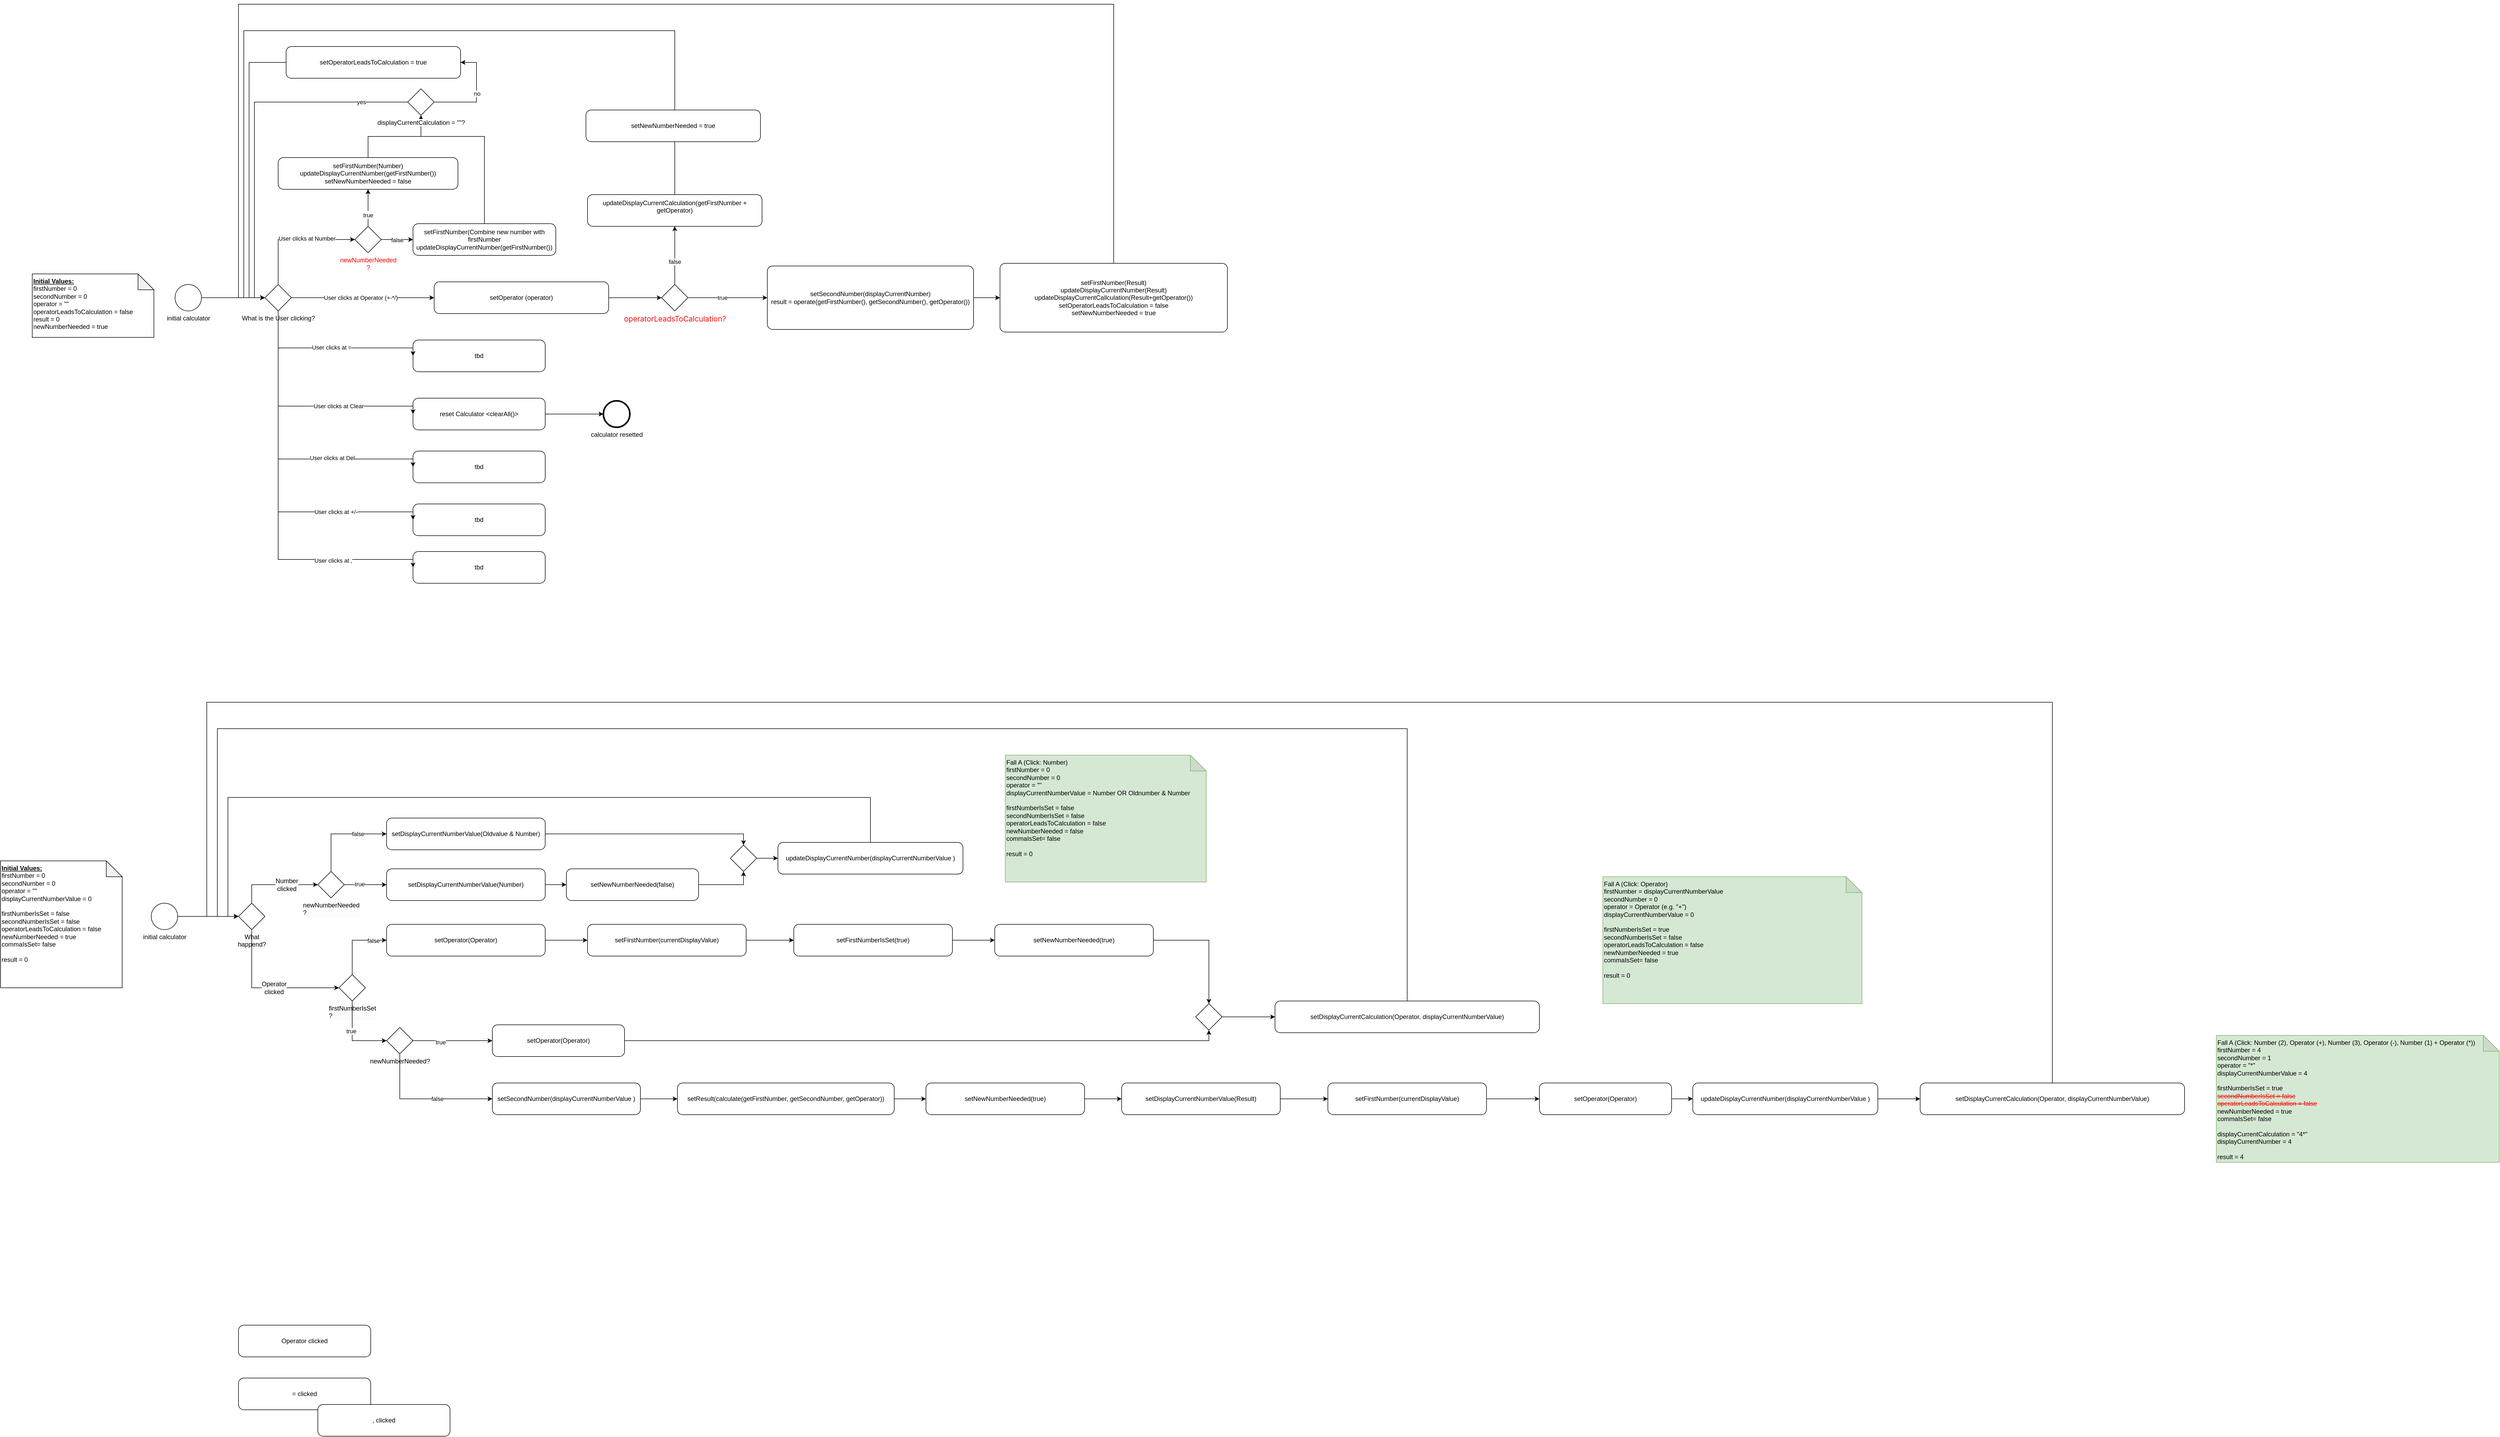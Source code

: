 <mxfile version="24.6.4" type="github">
  <diagram name="Seite-1" id="TULq9JBRfpRznfRxP_a6">
    <mxGraphModel dx="5179" dy="4269" grid="1" gridSize="10" guides="1" tooltips="1" connect="1" arrows="1" fold="1" page="1" pageScale="1" pageWidth="827" pageHeight="1169" math="0" shadow="0">
      <root>
        <mxCell id="0" />
        <mxCell id="1" parent="0" />
        <mxCell id="A2neJB4XEHQH3khW_i38-1" value="initial calculator&lt;div&gt;&lt;br&gt;&lt;/div&gt;" style="points=[[0.145,0.145,0],[0.5,0,0],[0.855,0.145,0],[1,0.5,0],[0.855,0.855,0],[0.5,1,0],[0.145,0.855,0],[0,0.5,0]];shape=mxgraph.bpmn.event;html=1;verticalLabelPosition=bottom;labelBackgroundColor=#ffffff;verticalAlign=top;align=center;perimeter=ellipsePerimeter;outlineConnect=0;aspect=fixed;outline=standard;symbol=general;" parent="1" vertex="1">
          <mxGeometry x="50" y="160" width="50" height="50" as="geometry" />
        </mxCell>
        <mxCell id="A2neJB4XEHQH3khW_i38-10" value="" style="edgeStyle=orthogonalEdgeStyle;rounded=0;orthogonalLoop=1;jettySize=auto;html=1;entryX=0;entryY=0.5;entryDx=0;entryDy=0;entryPerimeter=0;" parent="1" source="A2neJB4XEHQH3khW_i38-3" target="Fg-CaH6uWcmNjKKQL-Lb-53" edge="1">
          <mxGeometry relative="1" as="geometry">
            <mxPoint x="777" y="185" as="targetPoint" />
          </mxGeometry>
        </mxCell>
        <mxCell id="A2neJB4XEHQH3khW_i38-12" value="User clicks at Operator (+-*/)" style="edgeLabel;html=1;align=center;verticalAlign=middle;resizable=0;points=[];" parent="A2neJB4XEHQH3khW_i38-10" vertex="1" connectable="0">
          <mxGeometry x="-0.438" y="1" relative="1" as="geometry">
            <mxPoint x="55" y="1" as="offset" />
          </mxGeometry>
        </mxCell>
        <object label="What is the User clicking?" firstNumber="0" placeholders="1" operator="empty" secondNumber="0" displayCurrentCalculation="empty" displayCurrentNumber="0" operatorLeadsToCalculation="false" id="A2neJB4XEHQH3khW_i38-3">
          <mxCell style="points=[[0.25,0.25,0],[0.5,0,0],[0.75,0.25,0],[1,0.5,0],[0.75,0.75,0],[0.5,1,0],[0.25,0.75,0],[0,0.5,0]];shape=mxgraph.bpmn.gateway2;html=1;verticalLabelPosition=bottom;labelBackgroundColor=#ffffff;verticalAlign=top;align=center;perimeter=rhombusPerimeter;outlineConnect=0;outline=none;symbol=none;shadow=0;editable=1;movable=1;resizable=1;rotatable=1;deletable=1;locked=0;connectable=1;" parent="1" vertex="1">
            <mxGeometry x="220" y="160" width="50" height="50" as="geometry" />
          </mxCell>
        </object>
        <mxCell id="A2neJB4XEHQH3khW_i38-4" style="edgeStyle=orthogonalEdgeStyle;rounded=0;orthogonalLoop=1;jettySize=auto;html=1;entryX=0;entryY=0.5;entryDx=0;entryDy=0;entryPerimeter=0;" parent="1" source="A2neJB4XEHQH3khW_i38-1" target="A2neJB4XEHQH3khW_i38-3" edge="1">
          <mxGeometry relative="1" as="geometry" />
        </mxCell>
        <mxCell id="A2neJB4XEHQH3khW_i38-6" style="edgeStyle=orthogonalEdgeStyle;rounded=0;orthogonalLoop=1;jettySize=auto;html=1;entryX=0;entryY=0.5;entryDx=0;entryDy=0;entryPerimeter=0;exitX=0.5;exitY=0;exitDx=0;exitDy=0;exitPerimeter=0;" parent="1" source="A2neJB4XEHQH3khW_i38-3" target="Fg-CaH6uWcmNjKKQL-Lb-3" edge="1">
          <mxGeometry relative="1" as="geometry" />
        </mxCell>
        <mxCell id="A2neJB4XEHQH3khW_i38-7" value="User clicks at Number" style="edgeLabel;html=1;align=center;verticalAlign=middle;resizable=0;points=[];" parent="A2neJB4XEHQH3khW_i38-6" vertex="1" connectable="0">
          <mxGeometry x="0.203" y="2" relative="1" as="geometry">
            <mxPoint as="offset" />
          </mxGeometry>
        </mxCell>
        <object label="reset Calculator &amp;lt;clearAll()&amp;gt;" firstNumber="0" Operator="empty" secondNumber="0" displayCurrentCalculation="empty" displayCurrentNumber="0" id="A2neJB4XEHQH3khW_i38-13">
          <mxCell style="points=[[0.25,0,0],[0.5,0,0],[0.75,0,0],[1,0.25,0],[1,0.5,0],[1,0.75,0],[0.75,1,0],[0.5,1,0],[0.25,1,0],[0,0.75,0],[0,0.5,0],[0,0.25,0]];shape=mxgraph.bpmn.task;whiteSpace=wrap;rectStyle=rounded;size=10;html=1;container=1;expand=0;collapsible=0;taskMarker=abstract;" parent="1" vertex="1">
            <mxGeometry x="500" y="375" width="250" height="60" as="geometry" />
          </mxCell>
        </object>
        <mxCell id="A2neJB4XEHQH3khW_i38-14" style="edgeStyle=orthogonalEdgeStyle;rounded=0;orthogonalLoop=1;jettySize=auto;html=1;entryX=0;entryY=0.5;entryDx=0;entryDy=0;entryPerimeter=0;" parent="1" source="A2neJB4XEHQH3khW_i38-3" target="A2neJB4XEHQH3khW_i38-13" edge="1">
          <mxGeometry relative="1" as="geometry">
            <Array as="points">
              <mxPoint x="245" y="390" />
            </Array>
          </mxGeometry>
        </mxCell>
        <mxCell id="A2neJB4XEHQH3khW_i38-15" value="User clicks at Clear" style="edgeLabel;html=1;align=center;verticalAlign=middle;resizable=0;points=[];" parent="A2neJB4XEHQH3khW_i38-14" vertex="1" connectable="0">
          <mxGeometry x="-0.121" y="-1" relative="1" as="geometry">
            <mxPoint x="96" y="-1" as="offset" />
          </mxGeometry>
        </mxCell>
        <mxCell id="A2neJB4XEHQH3khW_i38-16" value="tbd" style="points=[[0.25,0,0],[0.5,0,0],[0.75,0,0],[1,0.25,0],[1,0.5,0],[1,0.75,0],[0.75,1,0],[0.5,1,0],[0.25,1,0],[0,0.75,0],[0,0.5,0],[0,0.25,0]];shape=mxgraph.bpmn.task;whiteSpace=wrap;rectStyle=rounded;size=10;html=1;container=1;expand=0;collapsible=0;taskMarker=abstract;" parent="1" vertex="1">
          <mxGeometry x="500" y="475" width="250" height="60" as="geometry" />
        </mxCell>
        <mxCell id="A2neJB4XEHQH3khW_i38-17" style="edgeStyle=orthogonalEdgeStyle;rounded=0;orthogonalLoop=1;jettySize=auto;html=1;entryX=0;entryY=0.5;entryDx=0;entryDy=0;entryPerimeter=0;exitX=0.5;exitY=1;exitDx=0;exitDy=0;exitPerimeter=0;" parent="1" source="A2neJB4XEHQH3khW_i38-3" target="A2neJB4XEHQH3khW_i38-16" edge="1">
          <mxGeometry relative="1" as="geometry">
            <mxPoint x="255" y="220" as="sourcePoint" />
            <mxPoint x="510" y="290" as="targetPoint" />
            <Array as="points">
              <mxPoint x="245" y="490" />
            </Array>
          </mxGeometry>
        </mxCell>
        <mxCell id="A2neJB4XEHQH3khW_i38-18" value="User clicks at Del" style="edgeLabel;html=1;align=center;verticalAlign=middle;resizable=0;points=[];" parent="A2neJB4XEHQH3khW_i38-17" vertex="1" connectable="0">
          <mxGeometry x="-0.121" y="-1" relative="1" as="geometry">
            <mxPoint x="103" y="36" as="offset" />
          </mxGeometry>
        </mxCell>
        <mxCell id="A2neJB4XEHQH3khW_i38-19" value="tbd" style="points=[[0.25,0,0],[0.5,0,0],[0.75,0,0],[1,0.25,0],[1,0.5,0],[1,0.75,0],[0.75,1,0],[0.5,1,0],[0.25,1,0],[0,0.75,0],[0,0.5,0],[0,0.25,0]];shape=mxgraph.bpmn.task;whiteSpace=wrap;rectStyle=rounded;size=10;html=1;container=1;expand=0;collapsible=0;taskMarker=abstract;" parent="1" vertex="1">
          <mxGeometry x="500" y="575" width="250" height="60" as="geometry" />
        </mxCell>
        <mxCell id="A2neJB4XEHQH3khW_i38-20" style="edgeStyle=orthogonalEdgeStyle;rounded=0;orthogonalLoop=1;jettySize=auto;html=1;entryX=0;entryY=0.5;entryDx=0;entryDy=0;entryPerimeter=0;" parent="1" source="A2neJB4XEHQH3khW_i38-3" target="A2neJB4XEHQH3khW_i38-19" edge="1">
          <mxGeometry relative="1" as="geometry">
            <Array as="points">
              <mxPoint x="245" y="590" />
            </Array>
          </mxGeometry>
        </mxCell>
        <mxCell id="A2neJB4XEHQH3khW_i38-22" value="User clicks at +/-" style="edgeLabel;html=1;align=center;verticalAlign=middle;resizable=0;points=[];" parent="A2neJB4XEHQH3khW_i38-20" vertex="1" connectable="0">
          <mxGeometry x="0.566" relative="1" as="geometry">
            <mxPoint x="-20" as="offset" />
          </mxGeometry>
        </mxCell>
        <mxCell id="A2neJB4XEHQH3khW_i38-23" value="tbd" style="points=[[0.25,0,0],[0.5,0,0],[0.75,0,0],[1,0.25,0],[1,0.5,0],[1,0.75,0],[0.75,1,0],[0.5,1,0],[0.25,1,0],[0,0.75,0],[0,0.5,0],[0,0.25,0]];shape=mxgraph.bpmn.task;whiteSpace=wrap;rectStyle=rounded;size=10;html=1;container=1;expand=0;collapsible=0;taskMarker=abstract;" parent="1" vertex="1">
          <mxGeometry x="500" y="665" width="250" height="60" as="geometry" />
        </mxCell>
        <mxCell id="A2neJB4XEHQH3khW_i38-24" style="edgeStyle=orthogonalEdgeStyle;rounded=0;orthogonalLoop=1;jettySize=auto;html=1;entryX=0;entryY=0.5;entryDx=0;entryDy=0;entryPerimeter=0;" parent="1" source="A2neJB4XEHQH3khW_i38-3" target="A2neJB4XEHQH3khW_i38-23" edge="1">
          <mxGeometry relative="1" as="geometry">
            <Array as="points">
              <mxPoint x="245" y="680" />
            </Array>
          </mxGeometry>
        </mxCell>
        <mxCell id="A2neJB4XEHQH3khW_i38-25" value="User clicks at ," style="edgeLabel;html=1;align=center;verticalAlign=middle;resizable=0;points=[];" parent="A2neJB4XEHQH3khW_i38-24" vertex="1" connectable="0">
          <mxGeometry x="0.55" y="-2" relative="1" as="geometry">
            <mxPoint as="offset" />
          </mxGeometry>
        </mxCell>
        <mxCell id="A2neJB4XEHQH3khW_i38-26" value="tbd" style="points=[[0.25,0,0],[0.5,0,0],[0.75,0,0],[1,0.25,0],[1,0.5,0],[1,0.75,0],[0.75,1,0],[0.5,1,0],[0.25,1,0],[0,0.75,0],[0,0.5,0],[0,0.25,0]];shape=mxgraph.bpmn.task;whiteSpace=wrap;rectStyle=rounded;size=10;html=1;container=1;expand=0;collapsible=0;taskMarker=abstract;" parent="1" vertex="1">
          <mxGeometry x="500" y="265" width="250" height="60" as="geometry" />
        </mxCell>
        <mxCell id="A2neJB4XEHQH3khW_i38-27" style="edgeStyle=orthogonalEdgeStyle;rounded=0;orthogonalLoop=1;jettySize=auto;html=1;entryX=0;entryY=0.5;entryDx=0;entryDy=0;entryPerimeter=0;" parent="1" source="A2neJB4XEHQH3khW_i38-3" target="A2neJB4XEHQH3khW_i38-26" edge="1">
          <mxGeometry relative="1" as="geometry">
            <Array as="points">
              <mxPoint x="245" y="280" />
            </Array>
          </mxGeometry>
        </mxCell>
        <mxCell id="A2neJB4XEHQH3khW_i38-28" value="User clicks at =" style="edgeLabel;html=1;align=center;verticalAlign=middle;resizable=0;points=[];" parent="A2neJB4XEHQH3khW_i38-27" vertex="1" connectable="0">
          <mxGeometry x="0.007" y="1" relative="1" as="geometry">
            <mxPoint as="offset" />
          </mxGeometry>
        </mxCell>
        <object label="calculator resetted" firstNumber="0" operator="empty" secondNumber="0" displayCurrentCalculation="empty" displayCurrentNumber="0" id="A2neJB4XEHQH3khW_i38-30">
          <mxCell style="points=[[0.145,0.145,0],[0.5,0,0],[0.855,0.145,0],[1,0.5,0],[0.855,0.855,0],[0.5,1,0],[0.145,0.855,0],[0,0.5,0]];shape=mxgraph.bpmn.event;html=1;verticalLabelPosition=bottom;labelBackgroundColor=#ffffff;verticalAlign=top;align=center;perimeter=ellipsePerimeter;outlineConnect=0;aspect=fixed;outline=end;symbol=terminate2;" parent="1" vertex="1">
            <mxGeometry x="860" y="380" width="50" height="50" as="geometry" />
          </mxCell>
        </object>
        <mxCell id="A2neJB4XEHQH3khW_i38-31" style="edgeStyle=orthogonalEdgeStyle;rounded=0;orthogonalLoop=1;jettySize=auto;html=1;entryX=0;entryY=0.5;entryDx=0;entryDy=0;entryPerimeter=0;" parent="1" source="A2neJB4XEHQH3khW_i38-13" target="A2neJB4XEHQH3khW_i38-30" edge="1">
          <mxGeometry relative="1" as="geometry" />
        </mxCell>
        <mxCell id="Fg-CaH6uWcmNjKKQL-Lb-40" style="edgeStyle=orthogonalEdgeStyle;rounded=0;orthogonalLoop=1;jettySize=auto;html=1;" parent="1" source="Fg-CaH6uWcmNjKKQL-Lb-2" target="Fg-CaH6uWcmNjKKQL-Lb-34" edge="1">
          <mxGeometry relative="1" as="geometry">
            <Array as="points">
              <mxPoint x="635" y="-120" />
              <mxPoint x="515" y="-120" />
            </Array>
          </mxGeometry>
        </mxCell>
        <object label="&lt;div&gt;&lt;span style=&quot;background-color: initial;&quot;&gt;setFirstNumber(&lt;/span&gt;Combine new number with firstNumber&lt;br&gt;&lt;/div&gt;updateDisplayCurrentNumber(getFirstNumber())" firstNumber="0" Operator="empty" secondNumber="0" displayCurrentCalculation="empty" displayCurrentNumber="Number1Number2NumberN" id="Fg-CaH6uWcmNjKKQL-Lb-2">
          <mxCell style="points=[[0.25,0,0],[0.5,0,0],[0.75,0,0],[1,0.25,0],[1,0.5,0],[1,0.75,0],[0.75,1,0],[0.5,1,0],[0.25,1,0],[0,0.75,0],[0,0.5,0],[0,0.25,0]];shape=mxgraph.bpmn.task;whiteSpace=wrap;rectStyle=rounded;size=10;html=1;container=1;expand=0;collapsible=0;taskMarker=abstract;" parent="1" vertex="1">
            <mxGeometry x="500" y="45" width="270" height="60" as="geometry" />
          </mxCell>
        </object>
        <object label="&lt;span style=&quot;text-align: left; text-wrap: wrap; background-color: rgb(251, 251, 251);&quot;&gt;&lt;font color=&quot;#ff0303&quot;&gt;newNumberNeeded ?&lt;/font&gt;&lt;/span&gt;" firstNumber="0" placeholders="1" operator="empty" secondNumber="0" displayCurrentCalculation="empty" displayCurrentNumber="0" id="Fg-CaH6uWcmNjKKQL-Lb-3">
          <mxCell style="points=[[0.25,0.25,0],[0.5,0,0],[0.75,0.25,0],[1,0.5,0],[0.75,0.75,0],[0.5,1,0],[0.25,0.75,0],[0,0.5,0]];shape=mxgraph.bpmn.gateway2;html=1;verticalLabelPosition=bottom;labelBackgroundColor=#ffffff;verticalAlign=top;align=center;perimeter=rhombusPerimeter;outlineConnect=0;outline=none;symbol=none;shadow=0;editable=1;movable=1;resizable=1;rotatable=1;deletable=1;locked=0;connectable=1;" parent="1" vertex="1">
            <mxGeometry x="390" y="50" width="50" height="50" as="geometry" />
          </mxCell>
        </object>
        <mxCell id="Fg-CaH6uWcmNjKKQL-Lb-41" style="edgeStyle=orthogonalEdgeStyle;rounded=0;orthogonalLoop=1;jettySize=auto;html=1;" parent="1" source="Fg-CaH6uWcmNjKKQL-Lb-4" target="Fg-CaH6uWcmNjKKQL-Lb-34" edge="1">
          <mxGeometry relative="1" as="geometry" />
        </mxCell>
        <object label="&lt;div&gt;setFirstNumber(Number)&lt;/div&gt;updateDisplayCurrentNumber(getFirstNumber())&lt;div&gt;setNewNumberNeeded = false&lt;/div&gt;" firstNumber="0" Operator="empty" secondNumber="0" displayCurrentCalculation="empty" displayCurrentNumber="Number" id="Fg-CaH6uWcmNjKKQL-Lb-4">
          <mxCell style="points=[[0.25,0,0],[0.5,0,0],[0.75,0,0],[1,0.25,0],[1,0.5,0],[1,0.75,0],[0.75,1,0],[0.5,1,0],[0.25,1,0],[0,0.75,0],[0,0.5,0],[0,0.25,0]];shape=mxgraph.bpmn.task;whiteSpace=wrap;rectStyle=rounded;size=10;html=1;container=1;expand=0;collapsible=0;taskMarker=abstract;" parent="1" vertex="1">
            <mxGeometry x="245" y="-80" width="340" height="60" as="geometry" />
          </mxCell>
        </object>
        <mxCell id="Fg-CaH6uWcmNjKKQL-Lb-5" style="edgeStyle=orthogonalEdgeStyle;rounded=0;orthogonalLoop=1;jettySize=auto;html=1;entryX=0;entryY=0.5;entryDx=0;entryDy=0;entryPerimeter=0;" parent="1" source="Fg-CaH6uWcmNjKKQL-Lb-3" target="Fg-CaH6uWcmNjKKQL-Lb-2" edge="1">
          <mxGeometry relative="1" as="geometry" />
        </mxCell>
        <mxCell id="Fg-CaH6uWcmNjKKQL-Lb-8" value="no" style="edgeLabel;html=1;align=center;verticalAlign=middle;resizable=0;points=[];" parent="Fg-CaH6uWcmNjKKQL-Lb-5" vertex="1" connectable="0">
          <mxGeometry x="-0.033" y="1" relative="1" as="geometry">
            <mxPoint as="offset" />
          </mxGeometry>
        </mxCell>
        <mxCell id="Fg-CaH6uWcmNjKKQL-Lb-58" value="false" style="edgeLabel;html=1;align=center;verticalAlign=middle;resizable=0;points=[];" parent="Fg-CaH6uWcmNjKKQL-Lb-5" vertex="1" connectable="0">
          <mxGeometry x="0.095" y="-1" relative="1" as="geometry">
            <mxPoint x="-3" as="offset" />
          </mxGeometry>
        </mxCell>
        <mxCell id="Fg-CaH6uWcmNjKKQL-Lb-10" style="edgeStyle=orthogonalEdgeStyle;rounded=0;orthogonalLoop=1;jettySize=auto;html=1;entryX=0.5;entryY=1;entryDx=0;entryDy=0;entryPerimeter=0;" parent="1" source="Fg-CaH6uWcmNjKKQL-Lb-3" target="Fg-CaH6uWcmNjKKQL-Lb-4" edge="1">
          <mxGeometry relative="1" as="geometry" />
        </mxCell>
        <mxCell id="Fg-CaH6uWcmNjKKQL-Lb-11" value="yes" style="edgeLabel;html=1;align=center;verticalAlign=middle;resizable=0;points=[];" parent="Fg-CaH6uWcmNjKKQL-Lb-10" vertex="1" connectable="0">
          <mxGeometry x="-0.333" y="1" relative="1" as="geometry">
            <mxPoint as="offset" />
          </mxGeometry>
        </mxCell>
        <mxCell id="Fg-CaH6uWcmNjKKQL-Lb-57" value="true" style="edgeLabel;html=1;align=center;verticalAlign=middle;resizable=0;points=[];" parent="Fg-CaH6uWcmNjKKQL-Lb-10" vertex="1" connectable="0">
          <mxGeometry x="-0.38" relative="1" as="geometry">
            <mxPoint as="offset" />
          </mxGeometry>
        </mxCell>
        <mxCell id="Fg-CaH6uWcmNjKKQL-Lb-22" style="edgeStyle=orthogonalEdgeStyle;rounded=0;orthogonalLoop=1;jettySize=auto;html=1;entryX=0;entryY=0.5;entryDx=0;entryDy=0;entryPerimeter=0;" parent="1" source="Fg-CaH6uWcmNjKKQL-Lb-32" target="A2neJB4XEHQH3khW_i38-3" edge="1">
          <mxGeometry relative="1" as="geometry">
            <mxPoint x="995" y="-70" as="sourcePoint" />
            <Array as="points">
              <mxPoint x="995" y="-320" />
              <mxPoint x="180" y="-320" />
              <mxPoint x="180" y="185" />
            </Array>
          </mxGeometry>
        </mxCell>
        <mxCell id="Fg-CaH6uWcmNjKKQL-Lb-29" style="edgeStyle=orthogonalEdgeStyle;rounded=0;orthogonalLoop=1;jettySize=auto;html=1;entryX=0;entryY=0.5;entryDx=0;entryDy=0;entryPerimeter=0;" parent="1" source="Fg-CaH6uWcmNjKKQL-Lb-23" target="Fg-CaH6uWcmNjKKQL-Lb-30" edge="1">
          <mxGeometry relative="1" as="geometry">
            <mxPoint x="1190" y="185" as="targetPoint" />
          </mxGeometry>
        </mxCell>
        <mxCell id="Fg-CaH6uWcmNjKKQL-Lb-31" value="true" style="edgeLabel;html=1;align=center;verticalAlign=middle;resizable=0;points=[];" parent="Fg-CaH6uWcmNjKKQL-Lb-29" vertex="1" connectable="0">
          <mxGeometry x="-0.141" y="-4" relative="1" as="geometry">
            <mxPoint y="-4" as="offset" />
          </mxGeometry>
        </mxCell>
        <object label="&lt;span style=&quot;font-family: -apple-system, BlinkMacSystemFont, &amp;quot;Segoe UI Variable&amp;quot;, &amp;quot;Segoe UI&amp;quot;, system-ui, ui-sans-serif, Helvetica, Arial, sans-serif, &amp;quot;Apple Color Emoji&amp;quot;, &amp;quot;Segoe UI Emoji&amp;quot;; font-size: 14px; text-align: start; text-wrap: wrap;&quot;&gt;&lt;font color=&quot;#f70a0a&quot;&gt;operatorLeadsToCalculation?&lt;/font&gt;&lt;/span&gt;" firstNumber="0" placeholders="1" operator="empty" secondNumber="0" displayCurrentCalculation="empty" displayCurrentNumber="0" operatorLeadsToCalculation="false" id="Fg-CaH6uWcmNjKKQL-Lb-23">
          <mxCell style="points=[[0.25,0.25,0],[0.5,0,0],[0.75,0.25,0],[1,0.5,0],[0.75,0.75,0],[0.5,1,0],[0.25,0.75,0],[0,0.5,0]];shape=mxgraph.bpmn.gateway2;html=1;verticalLabelPosition=bottom;labelBackgroundColor=#ffffff;verticalAlign=top;align=center;perimeter=rhombusPerimeter;outlineConnect=0;outline=none;symbol=none;shadow=0;editable=1;movable=1;resizable=1;rotatable=1;deletable=1;locked=0;connectable=1;" parent="1" vertex="1">
            <mxGeometry x="970" y="160" width="50" height="50" as="geometry" />
          </mxCell>
        </object>
        <mxCell id="Fg-CaH6uWcmNjKKQL-Lb-26" style="edgeStyle=orthogonalEdgeStyle;rounded=0;orthogonalLoop=1;jettySize=auto;html=1;entryX=0.5;entryY=1;entryDx=0;entryDy=0;entryPerimeter=0;" parent="1" source="Fg-CaH6uWcmNjKKQL-Lb-23" target="Fg-CaH6uWcmNjKKQL-Lb-32" edge="1">
          <mxGeometry relative="1" as="geometry" />
        </mxCell>
        <mxCell id="Fg-CaH6uWcmNjKKQL-Lb-27" value="false" style="edgeLabel;html=1;align=center;verticalAlign=middle;resizable=0;points=[];" parent="Fg-CaH6uWcmNjKKQL-Lb-26" vertex="1" connectable="0">
          <mxGeometry x="-0.212" relative="1" as="geometry">
            <mxPoint as="offset" />
          </mxGeometry>
        </mxCell>
        <mxCell id="Fg-CaH6uWcmNjKKQL-Lb-30" value="&lt;div&gt;&lt;span style=&quot;background-color: initial;&quot;&gt;setSecondNumber(displayCurrentNumber)&lt;/span&gt;&lt;br&gt;&lt;/div&gt;&lt;div&gt;&lt;/div&gt;&lt;div&gt;&lt;/div&gt;&lt;div&gt;result = operate(getFirstNumber(), getSecondNumber(), getOperator())&lt;/div&gt;" style="points=[[0.25,0,0],[0.5,0,0],[0.75,0,0],[1,0.25,0],[1,0.5,0],[1,0.75,0],[0.75,1,0],[0.5,1,0],[0.25,1,0],[0,0.75,0],[0,0.5,0],[0,0.25,0]];shape=mxgraph.bpmn.task;whiteSpace=wrap;rectStyle=rounded;size=10;html=1;container=1;expand=0;collapsible=0;taskMarker=abstract;" parent="1" vertex="1">
          <mxGeometry x="1170" y="125" width="390" height="120" as="geometry" />
        </mxCell>
        <mxCell id="Fg-CaH6uWcmNjKKQL-Lb-32" value="&lt;div&gt;updateDisplayCurrentCalculation(getFirstNumber + getOperator)&lt;/div&gt;&lt;div&gt;&lt;br&gt;&lt;/div&gt;" style="points=[[0.25,0,0],[0.5,0,0],[0.75,0,0],[1,0.25,0],[1,0.5,0],[1,0.75,0],[0.75,1,0],[0.5,1,0],[0.25,1,0],[0,0.75,0],[0,0.5,0],[0,0.25,0]];shape=mxgraph.bpmn.task;whiteSpace=wrap;rectStyle=rounded;size=10;html=1;container=1;expand=0;collapsible=0;taskMarker=abstract;" parent="1" vertex="1">
          <mxGeometry x="830" y="-10" width="330" height="60" as="geometry" />
        </mxCell>
        <object label="displayCurrentCalculation = &quot;&quot;?" firstNumber="0" placeholders="1" operator="empty" secondNumber="0" displayCurrentCalculation="empty" displayCurrentNumber="0" id="Fg-CaH6uWcmNjKKQL-Lb-34">
          <mxCell style="points=[[0.25,0.25,0],[0.5,0,0],[0.75,0.25,0],[1,0.5,0],[0.75,0.75,0],[0.5,1,0],[0.25,0.75,0],[0,0.5,0]];shape=mxgraph.bpmn.gateway2;html=1;verticalLabelPosition=bottom;labelBackgroundColor=#ffffff;verticalAlign=top;align=center;perimeter=rhombusPerimeter;outlineConnect=0;outline=none;symbol=none;shadow=0;editable=1;movable=1;resizable=1;rotatable=1;deletable=1;locked=0;connectable=1;" parent="1" vertex="1">
            <mxGeometry x="490" y="-210" width="50" height="50" as="geometry" />
          </mxCell>
        </object>
        <mxCell id="Fg-CaH6uWcmNjKKQL-Lb-37" value="&lt;div&gt;setOperatorLeadsToCalculation = true&lt;br&gt;&lt;/div&gt;" style="points=[[0.25,0,0],[0.5,0,0],[0.75,0,0],[1,0.25,0],[1,0.5,0],[1,0.75,0],[0.75,1,0],[0.5,1,0],[0.25,1,0],[0,0.75,0],[0,0.5,0],[0,0.25,0]];shape=mxgraph.bpmn.task;whiteSpace=wrap;rectStyle=rounded;size=10;html=1;container=1;expand=0;collapsible=0;taskMarker=abstract;" parent="1" vertex="1">
          <mxGeometry x="260" y="-290" width="330" height="60" as="geometry" />
        </mxCell>
        <mxCell id="Fg-CaH6uWcmNjKKQL-Lb-38" style="edgeStyle=orthogonalEdgeStyle;rounded=0;orthogonalLoop=1;jettySize=auto;html=1;entryX=0;entryY=0.5;entryDx=0;entryDy=0;entryPerimeter=0;" parent="1" source="Fg-CaH6uWcmNjKKQL-Lb-34" target="A2neJB4XEHQH3khW_i38-3" edge="1">
          <mxGeometry relative="1" as="geometry" />
        </mxCell>
        <mxCell id="Fg-CaH6uWcmNjKKQL-Lb-39" value="yes" style="edgeLabel;html=1;align=center;verticalAlign=middle;resizable=0;points=[];" parent="Fg-CaH6uWcmNjKKQL-Lb-38" vertex="1" connectable="0">
          <mxGeometry x="-0.741" relative="1" as="geometry">
            <mxPoint as="offset" />
          </mxGeometry>
        </mxCell>
        <mxCell id="Fg-CaH6uWcmNjKKQL-Lb-42" style="edgeStyle=orthogonalEdgeStyle;rounded=0;orthogonalLoop=1;jettySize=auto;html=1;entryX=0;entryY=0.5;entryDx=0;entryDy=0;entryPerimeter=0;" parent="1" source="Fg-CaH6uWcmNjKKQL-Lb-37" target="A2neJB4XEHQH3khW_i38-3" edge="1">
          <mxGeometry relative="1" as="geometry">
            <Array as="points">
              <mxPoint x="190" y="-260" />
              <mxPoint x="190" y="185" />
            </Array>
          </mxGeometry>
        </mxCell>
        <mxCell id="Fg-CaH6uWcmNjKKQL-Lb-43" style="edgeStyle=orthogonalEdgeStyle;rounded=0;orthogonalLoop=1;jettySize=auto;html=1;entryX=1;entryY=0.5;entryDx=0;entryDy=0;entryPerimeter=0;exitX=1;exitY=0.5;exitDx=0;exitDy=0;exitPerimeter=0;" parent="1" source="Fg-CaH6uWcmNjKKQL-Lb-34" target="Fg-CaH6uWcmNjKKQL-Lb-37" edge="1">
          <mxGeometry relative="1" as="geometry">
            <Array as="points">
              <mxPoint x="620" y="-185" />
              <mxPoint x="620" y="-260" />
            </Array>
          </mxGeometry>
        </mxCell>
        <mxCell id="Fg-CaH6uWcmNjKKQL-Lb-44" value="no" style="edgeLabel;html=1;align=center;verticalAlign=middle;resizable=0;points=[];" parent="Fg-CaH6uWcmNjKKQL-Lb-43" vertex="1" connectable="0">
          <mxGeometry x="0.038" y="-1" relative="1" as="geometry">
            <mxPoint as="offset" />
          </mxGeometry>
        </mxCell>
        <mxCell id="Fg-CaH6uWcmNjKKQL-Lb-47" value="&lt;b style=&quot;&quot;&gt;&lt;u&gt;Initial Values:&lt;/u&gt;&lt;/b&gt;&lt;div style=&quot;&quot;&gt;firstNumber = 0&lt;/div&gt;&lt;div style=&quot;&quot;&gt;secondNumber = 0&lt;/div&gt;&lt;div style=&quot;&quot;&gt;operator = &quot;&quot;&lt;/div&gt;&lt;div style=&quot;&quot;&gt;operatorLeadsToCalculation = false&lt;/div&gt;&lt;div style=&quot;&quot;&gt;result = 0&lt;/div&gt;&lt;div style=&quot;&quot;&gt;newNumberNeeded = true&lt;/div&gt;" style="shape=note;whiteSpace=wrap;html=1;backgroundOutline=1;darkOpacity=0.05;align=left;verticalAlign=top;" parent="1" vertex="1">
          <mxGeometry x="-220" y="140" width="230" height="120" as="geometry" />
        </mxCell>
        <mxCell id="Fg-CaH6uWcmNjKKQL-Lb-50" value="&lt;div&gt;setFirstNumber(Result)&lt;/div&gt;&lt;div&gt;updateDisplayCurrentNumber(Result)&lt;/div&gt;&lt;div&gt;updateDisplayCurrentCallculation(Result+getOperator())&lt;br&gt;&lt;/div&gt;&lt;div&gt;setOperatorLeadsToCalculation = false&lt;br&gt;&lt;/div&gt;&lt;div&gt;setNewNumberNeeded = true&lt;/div&gt;" style="points=[[0.25,0,0],[0.5,0,0],[0.75,0,0],[1,0.25,0],[1,0.5,0],[1,0.75,0],[0.75,1,0],[0.5,1,0],[0.25,1,0],[0,0.75,0],[0,0.5,0],[0,0.25,0]];shape=mxgraph.bpmn.task;whiteSpace=wrap;rectStyle=rounded;size=10;html=1;container=1;expand=0;collapsible=0;taskMarker=abstract;" parent="1" vertex="1">
          <mxGeometry x="1610" y="120" width="430" height="130" as="geometry" />
        </mxCell>
        <mxCell id="Fg-CaH6uWcmNjKKQL-Lb-51" style="edgeStyle=orthogonalEdgeStyle;rounded=0;orthogonalLoop=1;jettySize=auto;html=1;entryX=0;entryY=0.5;entryDx=0;entryDy=0;entryPerimeter=0;" parent="1" source="Fg-CaH6uWcmNjKKQL-Lb-30" target="Fg-CaH6uWcmNjKKQL-Lb-50" edge="1">
          <mxGeometry relative="1" as="geometry" />
        </mxCell>
        <mxCell id="Fg-CaH6uWcmNjKKQL-Lb-52" style="edgeStyle=orthogonalEdgeStyle;rounded=0;orthogonalLoop=1;jettySize=auto;html=1;entryX=0;entryY=0.5;entryDx=0;entryDy=0;entryPerimeter=0;" parent="1" source="Fg-CaH6uWcmNjKKQL-Lb-50" target="A2neJB4XEHQH3khW_i38-3" edge="1">
          <mxGeometry relative="1" as="geometry">
            <Array as="points">
              <mxPoint x="1825" y="-370" />
              <mxPoint x="170" y="-370" />
              <mxPoint x="170" y="185" />
            </Array>
          </mxGeometry>
        </mxCell>
        <mxCell id="Fg-CaH6uWcmNjKKQL-Lb-53" value="setOperator (operator)" style="points=[[0.25,0,0],[0.5,0,0],[0.75,0,0],[1,0.25,0],[1,0.5,0],[1,0.75,0],[0.75,1,0],[0.5,1,0],[0.25,1,0],[0,0.75,0],[0,0.5,0],[0,0.25,0]];shape=mxgraph.bpmn.task;whiteSpace=wrap;rectStyle=rounded;size=10;html=1;container=1;expand=0;collapsible=0;taskMarker=abstract;" parent="1" vertex="1">
          <mxGeometry x="540" y="155" width="330" height="60" as="geometry" />
        </mxCell>
        <mxCell id="Fg-CaH6uWcmNjKKQL-Lb-54" style="edgeStyle=orthogonalEdgeStyle;rounded=0;orthogonalLoop=1;jettySize=auto;html=1;entryX=0;entryY=0.5;entryDx=0;entryDy=0;entryPerimeter=0;" parent="1" source="Fg-CaH6uWcmNjKKQL-Lb-53" target="Fg-CaH6uWcmNjKKQL-Lb-23" edge="1">
          <mxGeometry relative="1" as="geometry" />
        </mxCell>
        <mxCell id="Fg-CaH6uWcmNjKKQL-Lb-55" value="setNewNumberNeeded = true" style="points=[[0.25,0,0],[0.5,0,0],[0.75,0,0],[1,0.25,0],[1,0.5,0],[1,0.75,0],[0.75,1,0],[0.5,1,0],[0.25,1,0],[0,0.75,0],[0,0.5,0],[0,0.25,0]];shape=mxgraph.bpmn.task;whiteSpace=wrap;rectStyle=rounded;size=10;html=1;container=1;expand=0;collapsible=0;taskMarker=abstract;" parent="1" vertex="1">
          <mxGeometry x="827" y="-170" width="330" height="60" as="geometry" />
        </mxCell>
        <mxCell id="Fg-CaH6uWcmNjKKQL-Lb-59" value="initial calculator&lt;div&gt;&lt;br&gt;&lt;/div&gt;" style="points=[[0.145,0.145,0],[0.5,0,0],[0.855,0.145,0],[1,0.5,0],[0.855,0.855,0],[0.5,1,0],[0.145,0.855,0],[0,0.5,0]];shape=mxgraph.bpmn.event;html=1;verticalLabelPosition=bottom;labelBackgroundColor=#ffffff;verticalAlign=top;align=center;perimeter=ellipsePerimeter;outlineConnect=0;aspect=fixed;outline=standard;symbol=general;" parent="1" vertex="1">
          <mxGeometry x="5" y="1330" width="50" height="50" as="geometry" />
        </mxCell>
        <mxCell id="Fg-CaH6uWcmNjKKQL-Lb-60" value="&lt;b style=&quot;&quot;&gt;&lt;u&gt;Initial Values:&lt;/u&gt;&lt;/b&gt;&lt;div style=&quot;&quot;&gt;firstNumber = 0&lt;/div&gt;&lt;div style=&quot;&quot;&gt;secondNumber = 0&lt;/div&gt;&lt;div style=&quot;&quot;&gt;&lt;span style=&quot;background-color: initial;&quot;&gt;operator = &quot;&quot;&lt;/span&gt;&lt;br&gt;&lt;/div&gt;&lt;div style=&quot;&quot;&gt;displayCurrentNumberValue = 0&lt;/div&gt;&lt;div style=&quot;&quot;&gt;&lt;br&gt;&lt;/div&gt;&lt;div style=&quot;&quot;&gt;firstNumberIsSet = false&lt;br&gt;&lt;/div&gt;&lt;div style=&quot;&quot;&gt;secondNumberIsSet = false&lt;br&gt;&lt;/div&gt;&lt;div style=&quot;&quot;&gt;operatorLeadsToCalculation = false&lt;/div&gt;&lt;div style=&quot;&quot;&gt;newNumberNeeded = true&lt;br&gt;&lt;/div&gt;&lt;div style=&quot;&quot;&gt;commaIsSet= false&lt;/div&gt;&lt;div style=&quot;&quot;&gt;&lt;br&gt;&lt;/div&gt;&lt;div style=&quot;&quot;&gt;result = 0&lt;/div&gt;&lt;div style=&quot;&quot;&gt;&lt;br&gt;&lt;/div&gt;&lt;div style=&quot;&quot;&gt;&lt;br&gt;&lt;/div&gt;" style="shape=note;whiteSpace=wrap;html=1;backgroundOutline=1;darkOpacity=0.05;align=left;verticalAlign=top;" parent="1" vertex="1">
          <mxGeometry x="-280" y="1250" width="230" height="240" as="geometry" />
        </mxCell>
        <mxCell id="bzTohuIg5KcH0WSMDgMn-2" style="edgeStyle=orthogonalEdgeStyle;rounded=0;orthogonalLoop=1;jettySize=auto;html=1;entryX=0;entryY=0.5;entryDx=0;entryDy=0;entryPerimeter=0;" parent="1" source="Fg-CaH6uWcmNjKKQL-Lb-59" target="bzTohuIg5KcH0WSMDgMn-10" edge="1">
          <mxGeometry relative="1" as="geometry">
            <mxPoint x="140.0" y="1355" as="targetPoint" />
          </mxGeometry>
        </mxCell>
        <mxCell id="bzTohuIg5KcH0WSMDgMn-3" value="Operator clicked" style="points=[[0.25,0,0],[0.5,0,0],[0.75,0,0],[1,0.25,0],[1,0.5,0],[1,0.75,0],[0.75,1,0],[0.5,1,0],[0.25,1,0],[0,0.75,0],[0,0.5,0],[0,0.25,0]];shape=mxgraph.bpmn.task;whiteSpace=wrap;rectStyle=rounded;size=10;html=1;container=1;expand=0;collapsible=0;taskMarker=abstract;" parent="1" vertex="1">
          <mxGeometry x="170" y="2128" width="250" height="60" as="geometry" />
        </mxCell>
        <mxCell id="bzTohuIg5KcH0WSMDgMn-4" value="= clicked" style="points=[[0.25,0,0],[0.5,0,0],[0.75,0,0],[1,0.25,0],[1,0.5,0],[1,0.75,0],[0.75,1,0],[0.5,1,0],[0.25,1,0],[0,0.75,0],[0,0.5,0],[0,0.25,0]];shape=mxgraph.bpmn.task;whiteSpace=wrap;rectStyle=rounded;size=10;html=1;container=1;expand=0;collapsible=0;taskMarker=abstract;" parent="1" vertex="1">
          <mxGeometry x="170" y="2228" width="250" height="60" as="geometry" />
        </mxCell>
        <mxCell id="bzTohuIg5KcH0WSMDgMn-6" value=", clicked" style="points=[[0.25,0,0],[0.5,0,0],[0.75,0,0],[1,0.25,0],[1,0.5,0],[1,0.75,0],[0.75,1,0],[0.5,1,0],[0.25,1,0],[0,0.75,0],[0,0.5,0],[0,0.25,0]];shape=mxgraph.bpmn.task;whiteSpace=wrap;rectStyle=rounded;size=10;html=1;container=1;expand=0;collapsible=0;taskMarker=abstract;" parent="1" vertex="1">
          <mxGeometry x="320" y="2278" width="250" height="60" as="geometry" />
        </mxCell>
        <mxCell id="bzTohuIg5KcH0WSMDgMn-7" style="edgeStyle=orthogonalEdgeStyle;rounded=0;orthogonalLoop=1;jettySize=auto;html=1;exitX=0.5;exitY=0;exitDx=0;exitDy=0;entryX=0;entryY=0.5;entryDx=0;entryDy=0;exitPerimeter=0;entryPerimeter=0;" parent="1" source="bzTohuIg5KcH0WSMDgMn-10" target="bzTohuIg5KcH0WSMDgMn-11" edge="1">
          <mxGeometry relative="1" as="geometry">
            <mxPoint x="180.0" y="1315" as="sourcePoint" />
            <mxPoint x="370" y="1275" as="targetPoint" />
          </mxGeometry>
        </mxCell>
        <mxCell id="bzTohuIg5KcH0WSMDgMn-8" value="&lt;span style=&quot;font-size: 12px; text-wrap: wrap; background-color: rgb(251, 251, 251);&quot;&gt;Number clicked&lt;/span&gt;" style="edgeLabel;html=1;align=center;verticalAlign=middle;resizable=0;points=[];" parent="bzTohuIg5KcH0WSMDgMn-7" vertex="1" connectable="0">
          <mxGeometry x="0.056" y="-1" relative="1" as="geometry">
            <mxPoint x="16" y="-1" as="offset" />
          </mxGeometry>
        </mxCell>
        <mxCell id="bzTohuIg5KcH0WSMDgMn-10" value="&lt;span style=&quot;text-wrap: wrap; background-color: rgb(251, 251, 251);&quot;&gt;What happend?&lt;/span&gt;" style="points=[[0.25,0.25,0],[0.5,0,0],[0.75,0.25,0],[1,0.5,0],[0.75,0.75,0],[0.5,1,0],[0.25,0.75,0],[0,0.5,0]];shape=mxgraph.bpmn.gateway2;html=1;verticalLabelPosition=bottom;labelBackgroundColor=#ffffff;verticalAlign=top;align=center;perimeter=rhombusPerimeter;outlineConnect=0;outline=none;symbol=none;" parent="1" vertex="1">
          <mxGeometry x="170" y="1330" width="50" height="50" as="geometry" />
        </mxCell>
        <mxCell id="bzTohuIg5KcH0WSMDgMn-33" style="edgeStyle=orthogonalEdgeStyle;rounded=0;orthogonalLoop=1;jettySize=auto;html=1;exitX=0.5;exitY=1;exitDx=0;exitDy=0;exitPerimeter=0;entryX=0;entryY=0.5;entryDx=0;entryDy=0;entryPerimeter=0;" parent="1" source="bzTohuIg5KcH0WSMDgMn-10" target="SQ6d-c_O_gUoqqVQVbk4-1" edge="1">
          <mxGeometry relative="1" as="geometry">
            <mxPoint x="280" y="1600" as="targetPoint" />
            <Array as="points">
              <mxPoint x="195" y="1490" />
              <mxPoint x="350" y="1490" />
            </Array>
          </mxGeometry>
        </mxCell>
        <mxCell id="bzTohuIg5KcH0WSMDgMn-35" value="&lt;span style=&quot;font-size: 12px; text-wrap: wrap; background-color: rgb(251, 251, 251);&quot;&gt;Operator clicked&lt;/span&gt;" style="edgeLabel;html=1;align=center;verticalAlign=middle;resizable=0;points=[];" parent="bzTohuIg5KcH0WSMDgMn-33" vertex="1" connectable="0">
          <mxGeometry x="-0.053" y="2" relative="1" as="geometry">
            <mxPoint x="22" y="2" as="offset" />
          </mxGeometry>
        </mxCell>
        <mxCell id="bzTohuIg5KcH0WSMDgMn-11" value="&lt;div style=&quot;text-align: left; text-wrap: wrap; background-color: rgb(251, 251, 251);&quot;&gt;newNumberNeeded ?&lt;/div&gt;" style="points=[[0.25,0.25,0],[0.5,0,0],[0.75,0.25,0],[1,0.5,0],[0.75,0.75,0],[0.5,1,0],[0.25,0.75,0],[0,0.5,0]];shape=mxgraph.bpmn.gateway2;html=1;verticalLabelPosition=bottom;labelBackgroundColor=#ffffff;verticalAlign=top;align=center;perimeter=rhombusPerimeter;outlineConnect=0;outline=none;symbol=none;" parent="1" vertex="1">
          <mxGeometry x="320" y="1270" width="50" height="50" as="geometry" />
        </mxCell>
        <mxCell id="bzTohuIg5KcH0WSMDgMn-16" value="&lt;span style=&quot;text-align: left;&quot;&gt;setDisplayCurrentNumberValue(Number)&lt;/span&gt;" style="points=[[0.25,0,0],[0.5,0,0],[0.75,0,0],[1,0.25,0],[1,0.5,0],[1,0.75,0],[0.75,1,0],[0.5,1,0],[0.25,1,0],[0,0.75,0],[0,0.5,0],[0,0.25,0]];shape=mxgraph.bpmn.task;whiteSpace=wrap;rectStyle=rounded;size=10;html=1;container=1;expand=0;collapsible=0;taskMarker=abstract;" parent="1" vertex="1">
          <mxGeometry x="450" y="1265" width="300" height="60" as="geometry" />
        </mxCell>
        <mxCell id="bzTohuIg5KcH0WSMDgMn-17" style="edgeStyle=orthogonalEdgeStyle;rounded=0;orthogonalLoop=1;jettySize=auto;html=1;entryX=0;entryY=0.5;entryDx=0;entryDy=0;entryPerimeter=0;" parent="1" source="bzTohuIg5KcH0WSMDgMn-11" target="bzTohuIg5KcH0WSMDgMn-16" edge="1">
          <mxGeometry relative="1" as="geometry" />
        </mxCell>
        <mxCell id="bzTohuIg5KcH0WSMDgMn-18" value="true" style="edgeLabel;html=1;align=center;verticalAlign=middle;resizable=0;points=[];" parent="bzTohuIg5KcH0WSMDgMn-17" vertex="1" connectable="0">
          <mxGeometry x="-0.283" y="1" relative="1" as="geometry">
            <mxPoint as="offset" />
          </mxGeometry>
        </mxCell>
        <mxCell id="bzTohuIg5KcH0WSMDgMn-19" value="&lt;span style=&quot;text-align: left;&quot;&gt;setDisplayCurrentNumberValue(Oldvalue &amp;amp; Number)&lt;/span&gt;" style="points=[[0.25,0,0],[0.5,0,0],[0.75,0,0],[1,0.25,0],[1,0.5,0],[1,0.75,0],[0.75,1,0],[0.5,1,0],[0.25,1,0],[0,0.75,0],[0,0.5,0],[0,0.25,0]];shape=mxgraph.bpmn.task;whiteSpace=wrap;rectStyle=rounded;size=10;html=1;container=1;expand=0;collapsible=0;taskMarker=abstract;" parent="1" vertex="1">
          <mxGeometry x="450" y="1169" width="300" height="60" as="geometry" />
        </mxCell>
        <mxCell id="bzTohuIg5KcH0WSMDgMn-20" style="edgeStyle=orthogonalEdgeStyle;rounded=0;orthogonalLoop=1;jettySize=auto;html=1;entryX=0;entryY=0.5;entryDx=0;entryDy=0;entryPerimeter=0;exitX=0.5;exitY=0;exitDx=0;exitDy=0;exitPerimeter=0;" parent="1" source="bzTohuIg5KcH0WSMDgMn-11" target="bzTohuIg5KcH0WSMDgMn-19" edge="1">
          <mxGeometry relative="1" as="geometry">
            <Array as="points">
              <mxPoint x="345" y="1199" />
            </Array>
          </mxGeometry>
        </mxCell>
        <mxCell id="bzTohuIg5KcH0WSMDgMn-22" value="false" style="edgeLabel;html=1;align=center;verticalAlign=middle;resizable=0;points=[];" parent="bzTohuIg5KcH0WSMDgMn-20" vertex="1" connectable="0">
          <mxGeometry x="-0.019" y="-1" relative="1" as="geometry">
            <mxPoint x="35" y="-1" as="offset" />
          </mxGeometry>
        </mxCell>
        <mxCell id="bzTohuIg5KcH0WSMDgMn-23" value="&lt;div style=&quot;text-align: left;&quot;&gt;setNewNumberNeeded(false)&lt;/div&gt;" style="points=[[0.25,0,0],[0.5,0,0],[0.75,0,0],[1,0.25,0],[1,0.5,0],[1,0.75,0],[0.75,1,0],[0.5,1,0],[0.25,1,0],[0,0.75,0],[0,0.5,0],[0,0.25,0]];shape=mxgraph.bpmn.task;whiteSpace=wrap;rectStyle=rounded;size=10;html=1;container=1;expand=0;collapsible=0;taskMarker=abstract;" parent="1" vertex="1">
          <mxGeometry x="790" y="1265" width="250" height="60" as="geometry" />
        </mxCell>
        <mxCell id="bzTohuIg5KcH0WSMDgMn-24" value="&lt;div style=&quot;text-align: left;&quot;&gt;updateDisplayCurrentNumber(&lt;span style=&quot;background-color: initial;&quot;&gt;displayCurrentNumberValue&lt;/span&gt;&lt;span style=&quot;background-color: initial;&quot;&gt;&amp;nbsp;)&lt;/span&gt;&lt;/div&gt;" style="points=[[0.25,0,0],[0.5,0,0],[0.75,0,0],[1,0.25,0],[1,0.5,0],[1,0.75,0],[0.75,1,0],[0.5,1,0],[0.25,1,0],[0,0.75,0],[0,0.5,0],[0,0.25,0]];shape=mxgraph.bpmn.task;whiteSpace=wrap;rectStyle=rounded;size=10;html=1;container=1;expand=0;collapsible=0;taskMarker=abstract;" parent="1" vertex="1">
          <mxGeometry x="1190" y="1215" width="350" height="60" as="geometry" />
        </mxCell>
        <mxCell id="bzTohuIg5KcH0WSMDgMn-25" value="&lt;div style=&quot;text-align: left; text-wrap: wrap; background-color: rgb(251, 251, 251);&quot;&gt;&lt;br&gt;&lt;/div&gt;" style="points=[[0.25,0.25,0],[0.5,0,0],[0.75,0.25,0],[1,0.5,0],[0.75,0.75,0],[0.5,1,0],[0.25,0.75,0],[0,0.5,0]];shape=mxgraph.bpmn.gateway2;html=1;verticalLabelPosition=bottom;labelBackgroundColor=#ffffff;verticalAlign=top;align=center;perimeter=rhombusPerimeter;outlineConnect=0;outline=none;symbol=none;" parent="1" vertex="1">
          <mxGeometry x="1100" y="1220" width="50" height="50" as="geometry" />
        </mxCell>
        <mxCell id="bzTohuIg5KcH0WSMDgMn-26" style="edgeStyle=orthogonalEdgeStyle;rounded=0;orthogonalLoop=1;jettySize=auto;html=1;entryX=0;entryY=0.5;entryDx=0;entryDy=0;entryPerimeter=0;" parent="1" source="bzTohuIg5KcH0WSMDgMn-16" target="bzTohuIg5KcH0WSMDgMn-23" edge="1">
          <mxGeometry relative="1" as="geometry" />
        </mxCell>
        <mxCell id="bzTohuIg5KcH0WSMDgMn-27" style="edgeStyle=orthogonalEdgeStyle;rounded=0;orthogonalLoop=1;jettySize=auto;html=1;entryX=0.5;entryY=0;entryDx=0;entryDy=0;entryPerimeter=0;" parent="1" source="bzTohuIg5KcH0WSMDgMn-19" target="bzTohuIg5KcH0WSMDgMn-25" edge="1">
          <mxGeometry relative="1" as="geometry" />
        </mxCell>
        <mxCell id="bzTohuIg5KcH0WSMDgMn-28" style="edgeStyle=orthogonalEdgeStyle;rounded=0;orthogonalLoop=1;jettySize=auto;html=1;entryX=0.5;entryY=1;entryDx=0;entryDy=0;entryPerimeter=0;" parent="1" source="bzTohuIg5KcH0WSMDgMn-23" target="bzTohuIg5KcH0WSMDgMn-25" edge="1">
          <mxGeometry relative="1" as="geometry" />
        </mxCell>
        <mxCell id="bzTohuIg5KcH0WSMDgMn-29" style="edgeStyle=orthogonalEdgeStyle;rounded=0;orthogonalLoop=1;jettySize=auto;html=1;entryX=0;entryY=0.5;entryDx=0;entryDy=0;entryPerimeter=0;" parent="1" source="bzTohuIg5KcH0WSMDgMn-25" target="bzTohuIg5KcH0WSMDgMn-24" edge="1">
          <mxGeometry relative="1" as="geometry" />
        </mxCell>
        <mxCell id="bzTohuIg5KcH0WSMDgMn-32" value="&lt;div style=&quot;&quot;&gt;Fall A (Click: Number)&lt;/div&gt;&lt;div style=&quot;&quot;&gt;firstNumber = 0&lt;/div&gt;&lt;div style=&quot;&quot;&gt;secondNumber = 0&lt;/div&gt;&lt;div style=&quot;&quot;&gt;&lt;span style=&quot;background-color: initial;&quot;&gt;operator = &quot;&quot;&lt;/span&gt;&lt;br&gt;&lt;/div&gt;&lt;div style=&quot;&quot;&gt;displayCurrentNumberValue = Number OR Oldnumber &amp;amp; Number&lt;/div&gt;&lt;div style=&quot;&quot;&gt;&lt;br&gt;&lt;/div&gt;&lt;div style=&quot;&quot;&gt;firstNumberIsSet = false&lt;br&gt;&lt;/div&gt;&lt;div style=&quot;&quot;&gt;secondNumberIsSet = false&lt;br&gt;&lt;/div&gt;&lt;div style=&quot;&quot;&gt;operatorLeadsToCalculation = false&lt;/div&gt;&lt;div style=&quot;&quot;&gt;newNumberNeeded = false&lt;br&gt;&lt;/div&gt;&lt;div style=&quot;&quot;&gt;commaIsSet= false&lt;/div&gt;&lt;div style=&quot;&quot;&gt;&lt;br&gt;&lt;/div&gt;&lt;div style=&quot;&quot;&gt;result = 0&lt;/div&gt;&lt;div style=&quot;&quot;&gt;&lt;br&gt;&lt;/div&gt;&lt;div style=&quot;&quot;&gt;&lt;br&gt;&lt;/div&gt;" style="shape=note;whiteSpace=wrap;html=1;backgroundOutline=1;darkOpacity=0.05;align=left;verticalAlign=top;fillColor=#d5e8d4;strokeColor=#82b366;" parent="1" vertex="1">
          <mxGeometry x="1620" y="1050" width="380" height="240" as="geometry" />
        </mxCell>
        <mxCell id="bzTohuIg5KcH0WSMDgMn-34" value="&lt;span style=&quot;text-align: left;&quot;&gt;setOperator(Operator)&lt;/span&gt;" style="points=[[0.25,0,0],[0.5,0,0],[0.75,0,0],[1,0.25,0],[1,0.5,0],[1,0.75,0],[0.75,1,0],[0.5,1,0],[0.25,1,0],[0,0.75,0],[0,0.5,0],[0,0.25,0]];shape=mxgraph.bpmn.task;whiteSpace=wrap;rectStyle=rounded;size=10;html=1;container=1;expand=0;collapsible=0;taskMarker=abstract;" parent="1" vertex="1">
          <mxGeometry x="650" y="1560" width="250" height="60" as="geometry" />
        </mxCell>
        <mxCell id="bzTohuIg5KcH0WSMDgMn-36" style="edgeStyle=orthogonalEdgeStyle;rounded=0;orthogonalLoop=1;jettySize=auto;html=1;entryX=0;entryY=0.5;entryDx=0;entryDy=0;entryPerimeter=0;" parent="1" source="bzTohuIg5KcH0WSMDgMn-24" target="bzTohuIg5KcH0WSMDgMn-10" edge="1">
          <mxGeometry relative="1" as="geometry">
            <Array as="points">
              <mxPoint x="1365" y="1130" />
              <mxPoint x="150" y="1130" />
              <mxPoint x="150" y="1355" />
            </Array>
          </mxGeometry>
        </mxCell>
        <mxCell id="SQ6d-c_O_gUoqqVQVbk4-6" style="edgeStyle=orthogonalEdgeStyle;rounded=0;orthogonalLoop=1;jettySize=auto;html=1;entryX=0;entryY=0.5;entryDx=0;entryDy=0;entryPerimeter=0;" edge="1" parent="1" source="SQ6d-c_O_gUoqqVQVbk4-1" target="SQ6d-c_O_gUoqqVQVbk4-9">
          <mxGeometry relative="1" as="geometry">
            <mxPoint x="470" y="1390" as="targetPoint" />
            <Array as="points">
              <mxPoint x="385" y="1400" />
            </Array>
          </mxGeometry>
        </mxCell>
        <mxCell id="SQ6d-c_O_gUoqqVQVbk4-7" value="false" style="edgeLabel;html=1;align=center;verticalAlign=middle;resizable=0;points=[];" vertex="1" connectable="0" parent="SQ6d-c_O_gUoqqVQVbk4-6">
          <mxGeometry x="0.605" y="-1" relative="1" as="geometry">
            <mxPoint as="offset" />
          </mxGeometry>
        </mxCell>
        <mxCell id="SQ6d-c_O_gUoqqVQVbk4-1" value="&lt;div style=&quot;text-align: left; text-wrap: wrap; background-color: rgb(251, 251, 251);&quot;&gt;firstNumberIsSet ?&lt;br&gt;&lt;/div&gt;" style="points=[[0.25,0.25,0],[0.5,0,0],[0.75,0.25,0],[1,0.5,0],[0.75,0.75,0],[0.5,1,0],[0.25,0.75,0],[0,0.5,0]];shape=mxgraph.bpmn.gateway2;html=1;verticalLabelPosition=bottom;labelBackgroundColor=#ffffff;verticalAlign=top;align=center;perimeter=rhombusPerimeter;outlineConnect=0;outline=none;symbol=none;" vertex="1" parent="1">
          <mxGeometry x="360" y="1465" width="50" height="50" as="geometry" />
        </mxCell>
        <mxCell id="SQ6d-c_O_gUoqqVQVbk4-4" style="edgeStyle=orthogonalEdgeStyle;rounded=0;orthogonalLoop=1;jettySize=auto;html=1;entryX=0;entryY=0.5;entryDx=0;entryDy=0;entryPerimeter=0;exitX=0.5;exitY=1;exitDx=0;exitDy=0;exitPerimeter=0;" edge="1" parent="1" source="SQ6d-c_O_gUoqqVQVbk4-1" target="SQ6d-c_O_gUoqqVQVbk4-28">
          <mxGeometry relative="1" as="geometry" />
        </mxCell>
        <mxCell id="SQ6d-c_O_gUoqqVQVbk4-5" value="true" style="edgeLabel;html=1;align=center;verticalAlign=middle;resizable=0;points=[];" vertex="1" connectable="0" parent="SQ6d-c_O_gUoqqVQVbk4-4">
          <mxGeometry x="-0.186" y="-2" relative="1" as="geometry">
            <mxPoint as="offset" />
          </mxGeometry>
        </mxCell>
        <mxCell id="SQ6d-c_O_gUoqqVQVbk4-9" value="&lt;span style=&quot;text-align: left;&quot;&gt;setOperator(Operator)&lt;/span&gt;" style="points=[[0.25,0,0],[0.5,0,0],[0.75,0,0],[1,0.25,0],[1,0.5,0],[1,0.75,0],[0.75,1,0],[0.5,1,0],[0.25,1,0],[0,0.75,0],[0,0.5,0],[0,0.25,0]];shape=mxgraph.bpmn.task;whiteSpace=wrap;rectStyle=rounded;size=10;html=1;container=1;expand=0;collapsible=0;taskMarker=abstract;" vertex="1" parent="1">
          <mxGeometry x="450" y="1370" width="300" height="60" as="geometry" />
        </mxCell>
        <mxCell id="SQ6d-c_O_gUoqqVQVbk4-10" style="edgeStyle=orthogonalEdgeStyle;rounded=0;orthogonalLoop=1;jettySize=auto;html=1;entryX=0.5;entryY=0;entryDx=0;entryDy=0;entryPerimeter=0;" edge="1" parent="1" source="SQ6d-c_O_gUoqqVQVbk4-18" target="SQ6d-c_O_gUoqqVQVbk4-24">
          <mxGeometry relative="1" as="geometry">
            <mxPoint x="790" y="1400" as="targetPoint" />
          </mxGeometry>
        </mxCell>
        <mxCell id="SQ6d-c_O_gUoqqVQVbk4-52" style="edgeStyle=orthogonalEdgeStyle;rounded=0;orthogonalLoop=1;jettySize=auto;html=1;" edge="1" parent="1" source="SQ6d-c_O_gUoqqVQVbk4-11" target="bzTohuIg5KcH0WSMDgMn-10">
          <mxGeometry relative="1" as="geometry">
            <Array as="points">
              <mxPoint x="2380" y="1000" />
              <mxPoint x="130" y="1000" />
              <mxPoint x="130" y="1355" />
            </Array>
          </mxGeometry>
        </mxCell>
        <mxCell id="SQ6d-c_O_gUoqqVQVbk4-11" value="&lt;span style=&quot;text-align: left;&quot;&gt;setDisplayCurrentCalculation(Operator,&amp;nbsp;&lt;/span&gt;&lt;span style=&quot;text-align: left;&quot;&gt;displayCurrentNumberValue&lt;/span&gt;&lt;span style=&quot;text-align: left;&quot;&gt;)&lt;/span&gt;" style="points=[[0.25,0,0],[0.5,0,0],[0.75,0,0],[1,0.25,0],[1,0.5,0],[1,0.75,0],[0.75,1,0],[0.5,1,0],[0.25,1,0],[0,0.75,0],[0,0.5,0],[0,0.25,0]];shape=mxgraph.bpmn.task;whiteSpace=wrap;rectStyle=rounded;size=10;html=1;container=1;expand=0;collapsible=0;taskMarker=abstract;" vertex="1" parent="1">
          <mxGeometry x="2130" y="1515" width="500" height="60" as="geometry" />
        </mxCell>
        <mxCell id="SQ6d-c_O_gUoqqVQVbk4-14" value="" style="edgeStyle=orthogonalEdgeStyle;rounded=0;orthogonalLoop=1;jettySize=auto;html=1;entryX=0;entryY=0.5;entryDx=0;entryDy=0;entryPerimeter=0;" edge="1" parent="1" source="SQ6d-c_O_gUoqqVQVbk4-9" target="SQ6d-c_O_gUoqqVQVbk4-13">
          <mxGeometry relative="1" as="geometry">
            <mxPoint x="750" y="1400" as="sourcePoint" />
            <mxPoint x="1200" y="1400" as="targetPoint" />
          </mxGeometry>
        </mxCell>
        <mxCell id="SQ6d-c_O_gUoqqVQVbk4-13" value="&lt;span style=&quot;text-align: left;&quot;&gt;setFirstNumber(currentDisplayValue)&lt;/span&gt;" style="points=[[0.25,0,0],[0.5,0,0],[0.75,0,0],[1,0.25,0],[1,0.5,0],[1,0.75,0],[0.75,1,0],[0.5,1,0],[0.25,1,0],[0,0.75,0],[0,0.5,0],[0,0.25,0]];shape=mxgraph.bpmn.task;whiteSpace=wrap;rectStyle=rounded;size=10;html=1;container=1;expand=0;collapsible=0;taskMarker=abstract;" vertex="1" parent="1">
          <mxGeometry x="830" y="1370" width="300" height="60" as="geometry" />
        </mxCell>
        <mxCell id="SQ6d-c_O_gUoqqVQVbk4-15" value="&lt;div style=&quot;&quot;&gt;Fall A (Click: Operator)&lt;/div&gt;&lt;div style=&quot;&quot;&gt;firstNumber = displayCurrentNumberValue&amp;nbsp;&lt;/div&gt;&lt;div style=&quot;&quot;&gt;secondNumber = 0&lt;/div&gt;&lt;div style=&quot;&quot;&gt;&lt;span style=&quot;background-color: initial;&quot;&gt;operator = Operator (e.g. &quot;+&quot;)&lt;/span&gt;&lt;br&gt;&lt;/div&gt;&lt;div style=&quot;&quot;&gt;displayCurrentNumberValue = 0&lt;/div&gt;&lt;div style=&quot;&quot;&gt;&lt;br&gt;&lt;/div&gt;&lt;div style=&quot;&quot;&gt;firstNumberIsSet = true&lt;br&gt;&lt;/div&gt;&lt;div style=&quot;&quot;&gt;secondNumberIsSet = false&lt;br&gt;&lt;/div&gt;&lt;div style=&quot;&quot;&gt;operatorLeadsToCalculation = false&lt;/div&gt;&lt;div style=&quot;&quot;&gt;newNumberNeeded = true&lt;br&gt;&lt;/div&gt;&lt;div style=&quot;&quot;&gt;commaIsSet= false&lt;/div&gt;&lt;div style=&quot;&quot;&gt;&lt;br&gt;&lt;/div&gt;&lt;div style=&quot;&quot;&gt;result = 0&lt;/div&gt;&lt;div style=&quot;&quot;&gt;&lt;br&gt;&lt;/div&gt;&lt;div style=&quot;&quot;&gt;&lt;br&gt;&lt;/div&gt;" style="shape=note;whiteSpace=wrap;html=1;backgroundOutline=1;darkOpacity=0.05;align=left;verticalAlign=top;fillColor=#d5e8d4;strokeColor=#82b366;" vertex="1" parent="1">
          <mxGeometry x="2750" y="1280" width="490" height="240" as="geometry" />
        </mxCell>
        <mxCell id="SQ6d-c_O_gUoqqVQVbk4-16" value="&lt;span style=&quot;text-align: left;&quot;&gt;setFirstNumberIsSet(true)&lt;/span&gt;" style="points=[[0.25,0,0],[0.5,0,0],[0.75,0,0],[1,0.25,0],[1,0.5,0],[1,0.75,0],[0.75,1,0],[0.5,1,0],[0.25,1,0],[0,0.75,0],[0,0.5,0],[0,0.25,0]];shape=mxgraph.bpmn.task;whiteSpace=wrap;rectStyle=rounded;size=10;html=1;container=1;expand=0;collapsible=0;taskMarker=abstract;" vertex="1" parent="1">
          <mxGeometry x="1220" y="1370" width="300" height="60" as="geometry" />
        </mxCell>
        <mxCell id="SQ6d-c_O_gUoqqVQVbk4-19" value="" style="edgeStyle=orthogonalEdgeStyle;rounded=0;orthogonalLoop=1;jettySize=auto;html=1;entryX=0;entryY=0.5;entryDx=0;entryDy=0;entryPerimeter=0;" edge="1" parent="1" source="SQ6d-c_O_gUoqqVQVbk4-13" target="SQ6d-c_O_gUoqqVQVbk4-16">
          <mxGeometry relative="1" as="geometry">
            <mxPoint x="1130" y="1400" as="sourcePoint" />
            <mxPoint x="1981" y="1400" as="targetPoint" />
          </mxGeometry>
        </mxCell>
        <mxCell id="SQ6d-c_O_gUoqqVQVbk4-18" value="&lt;span style=&quot;text-align: left;&quot;&gt;setNewNumberNeeded(true)&lt;/span&gt;" style="points=[[0.25,0,0],[0.5,0,0],[0.75,0,0],[1,0.25,0],[1,0.5,0],[1,0.75,0],[0.75,1,0],[0.5,1,0],[0.25,1,0],[0,0.75,0],[0,0.5,0],[0,0.25,0]];shape=mxgraph.bpmn.task;whiteSpace=wrap;rectStyle=rounded;size=10;html=1;container=1;expand=0;collapsible=0;taskMarker=abstract;" vertex="1" parent="1">
          <mxGeometry x="1600" y="1370" width="300" height="60" as="geometry" />
        </mxCell>
        <mxCell id="SQ6d-c_O_gUoqqVQVbk4-20" style="edgeStyle=orthogonalEdgeStyle;rounded=0;orthogonalLoop=1;jettySize=auto;html=1;entryX=0;entryY=0.5;entryDx=0;entryDy=0;entryPerimeter=0;" edge="1" parent="1" source="SQ6d-c_O_gUoqqVQVbk4-16" target="SQ6d-c_O_gUoqqVQVbk4-18">
          <mxGeometry relative="1" as="geometry" />
        </mxCell>
        <mxCell id="SQ6d-c_O_gUoqqVQVbk4-24" value="&lt;div style=&quot;text-align: left; text-wrap: wrap; background-color: rgb(251, 251, 251);&quot;&gt;&lt;br&gt;&lt;/div&gt;" style="points=[[0.25,0.25,0],[0.5,0,0],[0.75,0.25,0],[1,0.5,0],[0.75,0.75,0],[0.5,1,0],[0.25,0.75,0],[0,0.5,0]];shape=mxgraph.bpmn.gateway2;html=1;verticalLabelPosition=bottom;labelBackgroundColor=#ffffff;verticalAlign=top;align=center;perimeter=rhombusPerimeter;outlineConnect=0;outline=none;symbol=none;" vertex="1" parent="1">
          <mxGeometry x="1980" y="1520" width="50" height="50" as="geometry" />
        </mxCell>
        <mxCell id="SQ6d-c_O_gUoqqVQVbk4-25" style="edgeStyle=orthogonalEdgeStyle;rounded=0;orthogonalLoop=1;jettySize=auto;html=1;entryX=0.5;entryY=1;entryDx=0;entryDy=0;entryPerimeter=0;exitX=1;exitY=0.5;exitDx=0;exitDy=0;exitPerimeter=0;" edge="1" parent="1" source="bzTohuIg5KcH0WSMDgMn-34" target="SQ6d-c_O_gUoqqVQVbk4-24">
          <mxGeometry relative="1" as="geometry" />
        </mxCell>
        <mxCell id="SQ6d-c_O_gUoqqVQVbk4-26" style="edgeStyle=orthogonalEdgeStyle;rounded=0;orthogonalLoop=1;jettySize=auto;html=1;entryX=0;entryY=0.5;entryDx=0;entryDy=0;entryPerimeter=0;" edge="1" parent="1" source="SQ6d-c_O_gUoqqVQVbk4-24" target="SQ6d-c_O_gUoqqVQVbk4-11">
          <mxGeometry relative="1" as="geometry" />
        </mxCell>
        <mxCell id="SQ6d-c_O_gUoqqVQVbk4-28" value="&lt;div style=&quot;text-align: left; text-wrap: wrap; background-color: rgb(251, 251, 251);&quot;&gt;newNumberNeeded?&lt;br&gt;&lt;/div&gt;" style="points=[[0.25,0.25,0],[0.5,0,0],[0.75,0.25,0],[1,0.5,0],[0.75,0.75,0],[0.5,1,0],[0.25,0.75,0],[0,0.5,0]];shape=mxgraph.bpmn.gateway2;html=1;verticalLabelPosition=bottom;labelBackgroundColor=#ffffff;verticalAlign=top;align=center;perimeter=rhombusPerimeter;outlineConnect=0;outline=none;symbol=none;" vertex="1" parent="1">
          <mxGeometry x="450" y="1565" width="50" height="50" as="geometry" />
        </mxCell>
        <mxCell id="SQ6d-c_O_gUoqqVQVbk4-29" style="edgeStyle=orthogonalEdgeStyle;rounded=0;orthogonalLoop=1;jettySize=auto;html=1;entryX=0;entryY=0.5;entryDx=0;entryDy=0;entryPerimeter=0;" edge="1" parent="1" source="SQ6d-c_O_gUoqqVQVbk4-28" target="bzTohuIg5KcH0WSMDgMn-34">
          <mxGeometry relative="1" as="geometry" />
        </mxCell>
        <mxCell id="SQ6d-c_O_gUoqqVQVbk4-30" value="true" style="edgeLabel;html=1;align=center;verticalAlign=middle;resizable=0;points=[];" vertex="1" connectable="0" parent="SQ6d-c_O_gUoqqVQVbk4-29">
          <mxGeometry x="-0.327" y="-3" relative="1" as="geometry">
            <mxPoint x="1" as="offset" />
          </mxGeometry>
        </mxCell>
        <mxCell id="SQ6d-c_O_gUoqqVQVbk4-31" value="&lt;span style=&quot;text-align: left;&quot;&gt;setResult(calculate(getFirstNumber, getSecondNumber, getOperator))&lt;/span&gt;" style="points=[[0.25,0,0],[0.5,0,0],[0.75,0,0],[1,0.25,0],[1,0.5,0],[1,0.75,0],[0.75,1,0],[0.5,1,0],[0.25,1,0],[0,0.75,0],[0,0.5,0],[0,0.25,0]];shape=mxgraph.bpmn.task;whiteSpace=wrap;rectStyle=rounded;size=10;html=1;container=1;expand=0;collapsible=0;taskMarker=abstract;" vertex="1" parent="1">
          <mxGeometry x="1000" y="1670" width="410" height="60" as="geometry" />
        </mxCell>
        <mxCell id="SQ6d-c_O_gUoqqVQVbk4-32" style="edgeStyle=orthogonalEdgeStyle;rounded=0;orthogonalLoop=1;jettySize=auto;html=1;entryX=0;entryY=0.5;entryDx=0;entryDy=0;entryPerimeter=0;" edge="1" parent="1" source="SQ6d-c_O_gUoqqVQVbk4-28" target="SQ6d-c_O_gUoqqVQVbk4-34">
          <mxGeometry relative="1" as="geometry">
            <Array as="points">
              <mxPoint x="475" y="1700" />
              <mxPoint x="650" y="1700" />
            </Array>
          </mxGeometry>
        </mxCell>
        <mxCell id="SQ6d-c_O_gUoqqVQVbk4-33" value="false" style="edgeLabel;html=1;align=center;verticalAlign=middle;resizable=0;points=[];" vertex="1" connectable="0" parent="SQ6d-c_O_gUoqqVQVbk4-32">
          <mxGeometry x="-0.015" y="-2" relative="1" as="geometry">
            <mxPoint x="28" y="-2" as="offset" />
          </mxGeometry>
        </mxCell>
        <mxCell id="SQ6d-c_O_gUoqqVQVbk4-34" value="&lt;span style=&quot;text-align: left;&quot;&gt;setSecondNumber(&lt;/span&gt;&lt;span style=&quot;text-align: left; background-color: initial;&quot;&gt;displayCurrentNumberValue&lt;/span&gt;&lt;span style=&quot;text-align: left; background-color: initial;&quot;&gt;&amp;nbsp;&lt;/span&gt;&lt;span style=&quot;text-align: left;&quot;&gt;)&lt;/span&gt;" style="points=[[0.25,0,0],[0.5,0,0],[0.75,0,0],[1,0.25,0],[1,0.5,0],[1,0.75,0],[0.75,1,0],[0.5,1,0],[0.25,1,0],[0,0.75,0],[0,0.5,0],[0,0.25,0]];shape=mxgraph.bpmn.task;whiteSpace=wrap;rectStyle=rounded;size=10;html=1;container=1;expand=0;collapsible=0;taskMarker=abstract;" vertex="1" parent="1">
          <mxGeometry x="650" y="1670" width="280" height="60" as="geometry" />
        </mxCell>
        <mxCell id="SQ6d-c_O_gUoqqVQVbk4-35" style="edgeStyle=orthogonalEdgeStyle;rounded=0;orthogonalLoop=1;jettySize=auto;html=1;entryX=0;entryY=0.5;entryDx=0;entryDy=0;entryPerimeter=0;" edge="1" parent="1" source="SQ6d-c_O_gUoqqVQVbk4-34" target="SQ6d-c_O_gUoqqVQVbk4-31">
          <mxGeometry relative="1" as="geometry" />
        </mxCell>
        <mxCell id="SQ6d-c_O_gUoqqVQVbk4-36" value="&lt;span style=&quot;text-align: left;&quot;&gt;setFirstNumber(currentDisplayValue)&lt;/span&gt;" style="points=[[0.25,0,0],[0.5,0,0],[0.75,0,0],[1,0.25,0],[1,0.5,0],[1,0.75,0],[0.75,1,0],[0.5,1,0],[0.25,1,0],[0,0.75,0],[0,0.5,0],[0,0.25,0]];shape=mxgraph.bpmn.task;whiteSpace=wrap;rectStyle=rounded;size=10;html=1;container=1;expand=0;collapsible=0;taskMarker=abstract;" vertex="1" parent="1">
          <mxGeometry x="2230" y="1670" width="300" height="60" as="geometry" />
        </mxCell>
        <mxCell id="SQ6d-c_O_gUoqqVQVbk4-37" value="&lt;span style=&quot;text-align: left;&quot;&gt;setDisplayCurrentNumberValue(Result)&lt;/span&gt;" style="points=[[0.25,0,0],[0.5,0,0],[0.75,0,0],[1,0.25,0],[1,0.5,0],[1,0.75,0],[0.75,1,0],[0.5,1,0],[0.25,1,0],[0,0.75,0],[0,0.5,0],[0,0.25,0]];shape=mxgraph.bpmn.task;whiteSpace=wrap;rectStyle=rounded;size=10;html=1;container=1;expand=0;collapsible=0;taskMarker=abstract;" vertex="1" parent="1">
          <mxGeometry x="1840" y="1670" width="300" height="60" as="geometry" />
        </mxCell>
        <mxCell id="SQ6d-c_O_gUoqqVQVbk4-38" style="edgeStyle=orthogonalEdgeStyle;rounded=0;orthogonalLoop=1;jettySize=auto;html=1;entryX=0;entryY=0.5;entryDx=0;entryDy=0;entryPerimeter=0;" edge="1" parent="1" source="SQ6d-c_O_gUoqqVQVbk4-31" target="SQ6d-c_O_gUoqqVQVbk4-46">
          <mxGeometry relative="1" as="geometry" />
        </mxCell>
        <mxCell id="SQ6d-c_O_gUoqqVQVbk4-39" style="edgeStyle=orthogonalEdgeStyle;rounded=0;orthogonalLoop=1;jettySize=auto;html=1;entryX=0;entryY=0.5;entryDx=0;entryDy=0;entryPerimeter=0;" edge="1" parent="1" source="SQ6d-c_O_gUoqqVQVbk4-37" target="SQ6d-c_O_gUoqqVQVbk4-36">
          <mxGeometry relative="1" as="geometry" />
        </mxCell>
        <mxCell id="SQ6d-c_O_gUoqqVQVbk4-40" value="&lt;span style=&quot;text-align: left;&quot;&gt;setOperator(Operator)&lt;/span&gt;" style="points=[[0.25,0,0],[0.5,0,0],[0.75,0,0],[1,0.25,0],[1,0.5,0],[1,0.75,0],[0.75,1,0],[0.5,1,0],[0.25,1,0],[0,0.75,0],[0,0.5,0],[0,0.25,0]];shape=mxgraph.bpmn.task;whiteSpace=wrap;rectStyle=rounded;size=10;html=1;container=1;expand=0;collapsible=0;taskMarker=abstract;" vertex="1" parent="1">
          <mxGeometry x="2630" y="1670" width="250" height="60" as="geometry" />
        </mxCell>
        <mxCell id="SQ6d-c_O_gUoqqVQVbk4-41" value="&lt;span style=&quot;text-align: left;&quot;&gt;setDisplayCurrentCalculation(Operator,&amp;nbsp;&lt;/span&gt;&lt;span style=&quot;text-align: left;&quot;&gt;displayCurrentNumberValue&lt;/span&gt;&lt;span style=&quot;text-align: left;&quot;&gt;)&lt;/span&gt;" style="points=[[0.25,0,0],[0.5,0,0],[0.75,0,0],[1,0.25,0],[1,0.5,0],[1,0.75,0],[0.75,1,0],[0.5,1,0],[0.25,1,0],[0,0.75,0],[0,0.5,0],[0,0.25,0]];shape=mxgraph.bpmn.task;whiteSpace=wrap;rectStyle=rounded;size=10;html=1;container=1;expand=0;collapsible=0;taskMarker=abstract;" vertex="1" parent="1">
          <mxGeometry x="3350" y="1670" width="500" height="60" as="geometry" />
        </mxCell>
        <mxCell id="SQ6d-c_O_gUoqqVQVbk4-42" value="&lt;div style=&quot;text-align: left;&quot;&gt;updateDisplayCurrentNumber(&lt;span style=&quot;background-color: initial;&quot;&gt;displayCurrentNumberValue&lt;/span&gt;&lt;span style=&quot;background-color: initial;&quot;&gt;&amp;nbsp;)&lt;/span&gt;&lt;/div&gt;" style="points=[[0.25,0,0],[0.5,0,0],[0.75,0,0],[1,0.25,0],[1,0.5,0],[1,0.75,0],[0.75,1,0],[0.5,1,0],[0.25,1,0],[0,0.75,0],[0,0.5,0],[0,0.25,0]];shape=mxgraph.bpmn.task;whiteSpace=wrap;rectStyle=rounded;size=10;html=1;container=1;expand=0;collapsible=0;taskMarker=abstract;" vertex="1" parent="1">
          <mxGeometry x="2920" y="1670" width="350" height="60" as="geometry" />
        </mxCell>
        <mxCell id="SQ6d-c_O_gUoqqVQVbk4-43" style="edgeStyle=orthogonalEdgeStyle;rounded=0;orthogonalLoop=1;jettySize=auto;html=1;entryX=0;entryY=0.5;entryDx=0;entryDy=0;entryPerimeter=0;" edge="1" parent="1" source="SQ6d-c_O_gUoqqVQVbk4-36" target="SQ6d-c_O_gUoqqVQVbk4-40">
          <mxGeometry relative="1" as="geometry" />
        </mxCell>
        <mxCell id="SQ6d-c_O_gUoqqVQVbk4-44" style="edgeStyle=orthogonalEdgeStyle;rounded=0;orthogonalLoop=1;jettySize=auto;html=1;entryX=0;entryY=0.5;entryDx=0;entryDy=0;entryPerimeter=0;" edge="1" parent="1" source="SQ6d-c_O_gUoqqVQVbk4-40" target="SQ6d-c_O_gUoqqVQVbk4-42">
          <mxGeometry relative="1" as="geometry" />
        </mxCell>
        <mxCell id="SQ6d-c_O_gUoqqVQVbk4-45" style="edgeStyle=orthogonalEdgeStyle;rounded=0;orthogonalLoop=1;jettySize=auto;html=1;entryX=0;entryY=0.5;entryDx=0;entryDy=0;entryPerimeter=0;" edge="1" parent="1" source="SQ6d-c_O_gUoqqVQVbk4-42" target="SQ6d-c_O_gUoqqVQVbk4-41">
          <mxGeometry relative="1" as="geometry" />
        </mxCell>
        <mxCell id="SQ6d-c_O_gUoqqVQVbk4-46" value="&lt;span style=&quot;text-align: left;&quot;&gt;setNewNumberNeeded(true)&lt;/span&gt;" style="points=[[0.25,0,0],[0.5,0,0],[0.75,0,0],[1,0.25,0],[1,0.5,0],[1,0.75,0],[0.75,1,0],[0.5,1,0],[0.25,1,0],[0,0.75,0],[0,0.5,0],[0,0.25,0]];shape=mxgraph.bpmn.task;whiteSpace=wrap;rectStyle=rounded;size=10;html=1;container=1;expand=0;collapsible=0;taskMarker=abstract;" vertex="1" parent="1">
          <mxGeometry x="1470" y="1670" width="300" height="60" as="geometry" />
        </mxCell>
        <mxCell id="SQ6d-c_O_gUoqqVQVbk4-47" style="edgeStyle=orthogonalEdgeStyle;rounded=0;orthogonalLoop=1;jettySize=auto;html=1;entryX=0;entryY=0.5;entryDx=0;entryDy=0;entryPerimeter=0;" edge="1" parent="1" source="SQ6d-c_O_gUoqqVQVbk4-46" target="SQ6d-c_O_gUoqqVQVbk4-37">
          <mxGeometry relative="1" as="geometry" />
        </mxCell>
        <mxCell id="SQ6d-c_O_gUoqqVQVbk4-49" style="edgeStyle=orthogonalEdgeStyle;rounded=0;orthogonalLoop=1;jettySize=auto;html=1;entryX=0;entryY=0.5;entryDx=0;entryDy=0;entryPerimeter=0;" edge="1" parent="1" source="SQ6d-c_O_gUoqqVQVbk4-41" target="bzTohuIg5KcH0WSMDgMn-10">
          <mxGeometry relative="1" as="geometry">
            <Array as="points">
              <mxPoint x="3600" y="950" />
              <mxPoint x="110" y="950" />
              <mxPoint x="110" y="1355" />
            </Array>
          </mxGeometry>
        </mxCell>
        <mxCell id="SQ6d-c_O_gUoqqVQVbk4-50" value="&lt;div style=&quot;&quot;&gt;Fall A (Click: Number (2), Operator (+), Number (3), Operator (-), Number (1) + Operator (*))&lt;/div&gt;&lt;div style=&quot;&quot;&gt;firstNumber = 4&lt;/div&gt;&lt;div style=&quot;&quot;&gt;secondNumber = 1&lt;/div&gt;&lt;div style=&quot;&quot;&gt;&lt;span style=&quot;background-color: initial;&quot;&gt;operator = &quot;*&quot;&lt;/span&gt;&lt;br&gt;&lt;/div&gt;&lt;div style=&quot;&quot;&gt;displayCurrentNumberValue = 4&lt;/div&gt;&lt;div style=&quot;&quot;&gt;&lt;br&gt;&lt;/div&gt;&lt;div style=&quot;&quot;&gt;firstNumberIsSet = true&lt;br&gt;&lt;/div&gt;&lt;div style=&quot;&quot;&gt;&lt;font color=&quot;#ff0303&quot;&gt;&lt;strike&gt;secondNumberIsSet = false&lt;br&gt;&lt;/strike&gt;&lt;/font&gt;&lt;/div&gt;&lt;div style=&quot;&quot;&gt;&lt;font color=&quot;#ff0303&quot;&gt;&lt;strike&gt;operatorLeadsToCalculation = false&lt;/strike&gt;&lt;/font&gt;&lt;/div&gt;&lt;div style=&quot;&quot;&gt;newNumberNeeded = true&lt;br&gt;&lt;/div&gt;&lt;div style=&quot;&quot;&gt;commaIsSet= false&lt;/div&gt;&lt;div style=&quot;&quot;&gt;&lt;br&gt;&lt;/div&gt;&lt;div style=&quot;&quot;&gt;displayCurrentCalculation = &quot;4*&quot;&lt;/div&gt;&lt;div style=&quot;&quot;&gt;displayCurrentNumber = 4&lt;/div&gt;&lt;div style=&quot;&quot;&gt;&lt;br&gt;&lt;/div&gt;&lt;div style=&quot;&quot;&gt;result = 4&lt;/div&gt;&lt;div style=&quot;&quot;&gt;&lt;br&gt;&lt;/div&gt;&lt;div style=&quot;&quot;&gt;&lt;br&gt;&lt;/div&gt;" style="shape=note;whiteSpace=wrap;html=1;backgroundOutline=1;darkOpacity=0.05;align=left;verticalAlign=top;fillColor=#d5e8d4;strokeColor=#82b366;" vertex="1" parent="1">
          <mxGeometry x="3910" y="1580" width="535" height="240" as="geometry" />
        </mxCell>
      </root>
    </mxGraphModel>
  </diagram>
</mxfile>
